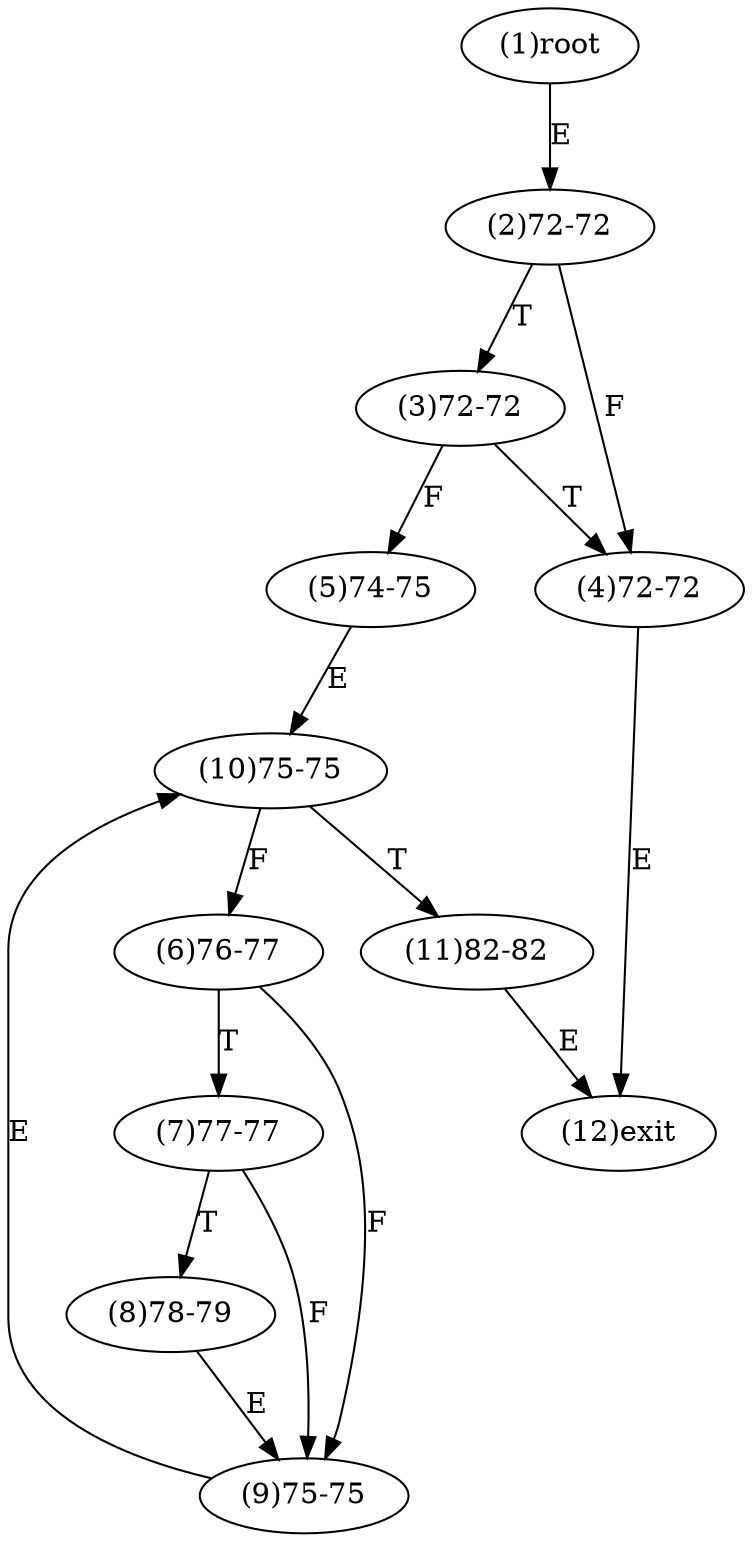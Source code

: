 digraph "" { 
1[ label="(1)root"];
2[ label="(2)72-72"];
3[ label="(3)72-72"];
4[ label="(4)72-72"];
5[ label="(5)74-75"];
6[ label="(6)76-77"];
7[ label="(7)77-77"];
8[ label="(8)78-79"];
9[ label="(9)75-75"];
10[ label="(10)75-75"];
11[ label="(11)82-82"];
12[ label="(12)exit"];
1->2[ label="E"];
2->4[ label="F"];
2->3[ label="T"];
3->5[ label="F"];
3->4[ label="T"];
4->12[ label="E"];
5->10[ label="E"];
6->9[ label="F"];
6->7[ label="T"];
7->9[ label="F"];
7->8[ label="T"];
8->9[ label="E"];
9->10[ label="E"];
10->6[ label="F"];
10->11[ label="T"];
11->12[ label="E"];
}